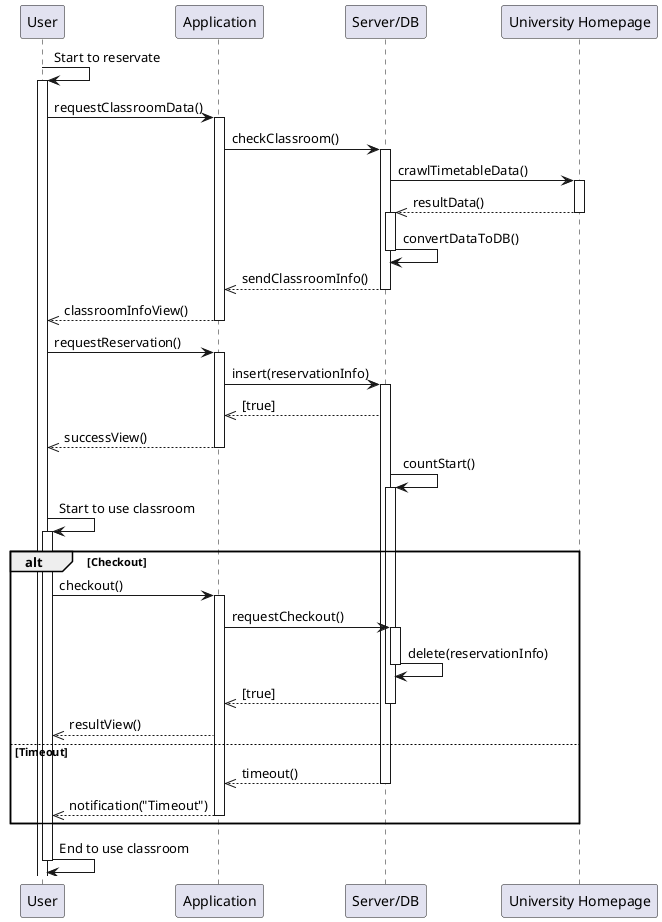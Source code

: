 @startuml seq


User -> User: Start to reservate
activate User
User -> "Application": requestClassroomData()
activate "Application"
"Application" -> "Server/DB": checkClassroom()
activate "Server/DB"
"Server/DB" -> "University Homepage": crawlTimetableData()
activate "University Homepage"
"University Homepage" -->> "Server/DB": resultData()
deactivate "University Homepage"
activate "Server/DB"
"Server/DB" -> "Server/DB": convertDataToDB()
deactivate "Server/DB"
"Server/DB" -->> "Application": sendClassroomInfo()

deactivate "Server/DB"
"Application" -->> User: classroomInfoView()
deactivate "Application"

User -> "Application": requestReservation()
activate "Application"
"Application" -> "Server/DB": insert(reservationInfo)
activate "Server/DB"
"Server/DB" -->> "Application": [true]
"Application" -->> "User": successView()
deactivate "Application"

"Server/DB" -> "Server/DB": countStart()
activate "Server/DB"

User -> User: Start to use classroom
activate User



alt Checkout
    User -> "Application": checkout()
    activate "Application"
    "Application" -> "Server/DB": requestCheckout()
    activate "Server/DB"
    
    "Server/DB" -> "Server/DB": delete(reservationInfo)
    deactivate "Server/DB"
    "Server/DB" -->> "Application": [true]
    deactivate "Server/DB"
    "Application" -->> "User": resultView()
else Timeout
    "Server/DB" -->> "Application": timeout()
    deactivate "Server/DB"
    "Application" -->> "User": notification("Timeout")
    deactivate "Application"
end

User -> User: End to use classroom
deactivate User


@enduml

